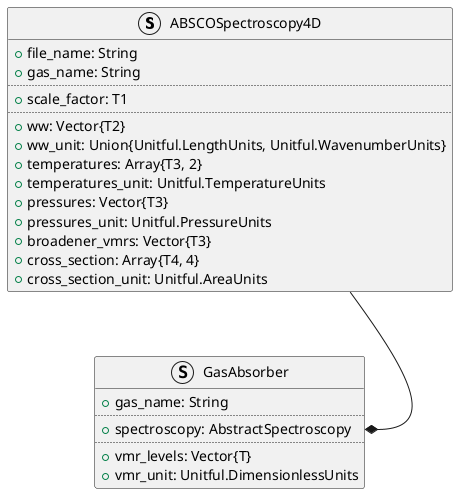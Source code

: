 @startuml
struct ABSCOSpectroscopy4D{
    + file_name: String
    + gas_name: String
    ..
    + scale_factor: T1
    ..
    + ww: Vector{T2}
    + ww_unit: Union{Unitful.LengthUnits, Unitful.WavenumberUnits}
    + temperatures: Array{T3, 2}
    + temperatures_unit: Unitful.TemperatureUnits
    + pressures: Vector{T3}
    + pressures_unit: Unitful.PressureUnits
    + broadener_vmrs: Vector{T3}
    + cross_section: Array{T4, 4}
    + cross_section_unit: Unitful.AreaUnits
    }

struct GasAbsorber{
    + gas_name: String
    ..
    + spectroscopy: AbstractSpectroscopy
    ..
    + vmr_levels: Vector{T}
    + vmr_unit: Unitful.DimensionlessUnits
    }


ABSCOSpectroscopy4D --* GasAbsorber::spectroscopy

@enduml
